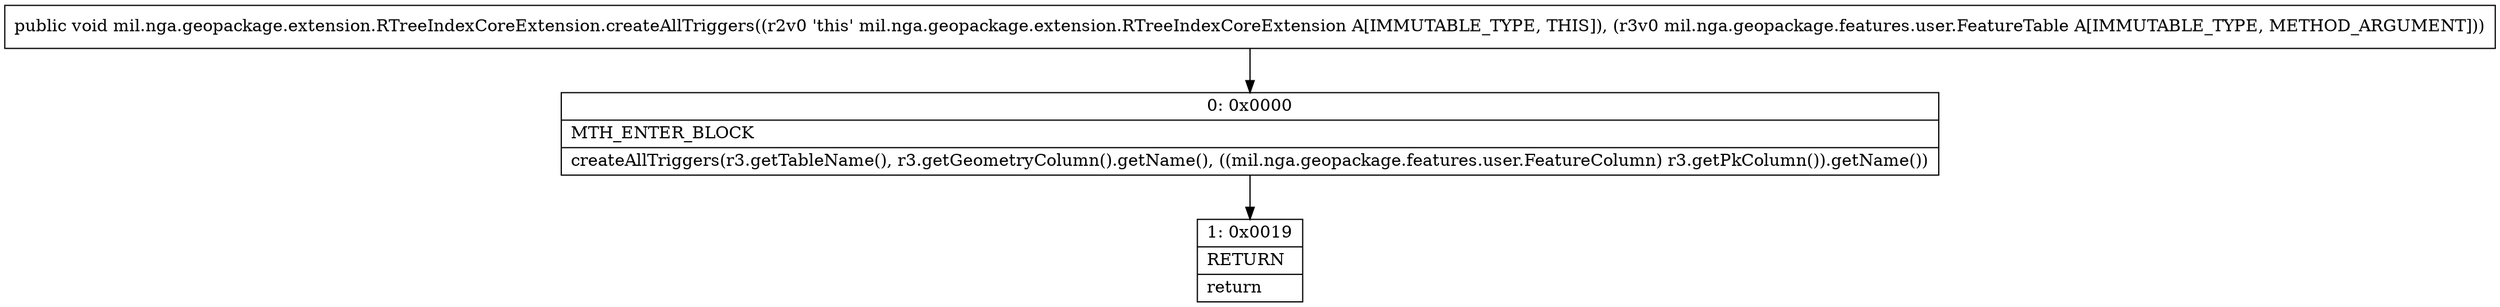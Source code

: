 digraph "CFG formil.nga.geopackage.extension.RTreeIndexCoreExtension.createAllTriggers(Lmil\/nga\/geopackage\/features\/user\/FeatureTable;)V" {
Node_0 [shape=record,label="{0\:\ 0x0000|MTH_ENTER_BLOCK\l|createAllTriggers(r3.getTableName(), r3.getGeometryColumn().getName(), ((mil.nga.geopackage.features.user.FeatureColumn) r3.getPkColumn()).getName())\l}"];
Node_1 [shape=record,label="{1\:\ 0x0019|RETURN\l|return\l}"];
MethodNode[shape=record,label="{public void mil.nga.geopackage.extension.RTreeIndexCoreExtension.createAllTriggers((r2v0 'this' mil.nga.geopackage.extension.RTreeIndexCoreExtension A[IMMUTABLE_TYPE, THIS]), (r3v0 mil.nga.geopackage.features.user.FeatureTable A[IMMUTABLE_TYPE, METHOD_ARGUMENT])) }"];
MethodNode -> Node_0;
Node_0 -> Node_1;
}

